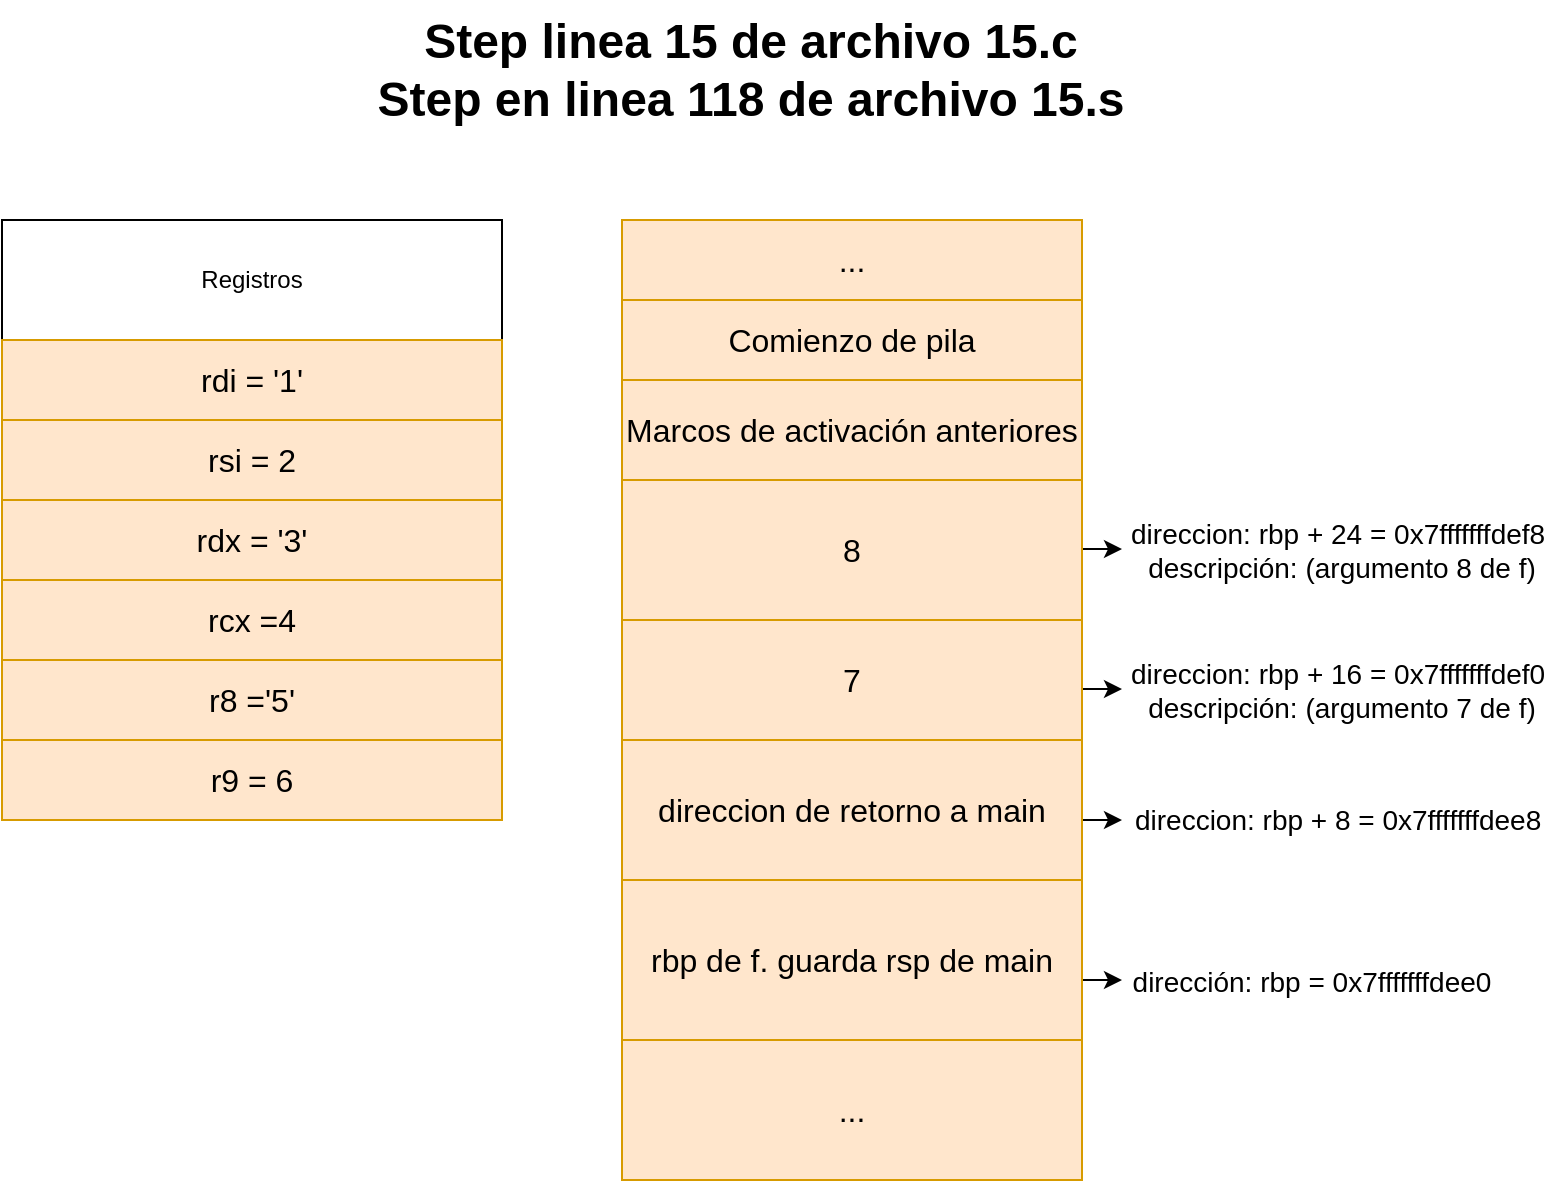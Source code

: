 <mxfile version="22.0.4" type="device">
  <diagram name="Página-1" id="5-w2n8aKjEj4W2KTCGba">
    <mxGraphModel dx="1364" dy="795" grid="1" gridSize="10" guides="1" tooltips="1" connect="1" arrows="1" fold="1" page="1" pageScale="1" pageWidth="827" pageHeight="1169" math="0" shadow="0">
      <root>
        <mxCell id="0" />
        <mxCell id="1" parent="0" />
        <mxCell id="Qi0XVNb7pihfamDj6da_-2" value="&lt;div&gt;Step linea 15 de archivo 15.c&lt;/div&gt;Step en linea 118 de archivo 15.s" style="text;strokeColor=none;fillColor=none;html=1;fontSize=24;fontStyle=1;verticalAlign=middle;align=center;" parent="1" vertex="1">
          <mxGeometry x="84" y="20" width="660" height="70" as="geometry" />
        </mxCell>
        <mxCell id="Qi0XVNb7pihfamDj6da_-32" value="" style="endArrow=classic;html=1;rounded=0;" parent="1" edge="1">
          <mxGeometry width="50" height="50" relative="1" as="geometry">
            <mxPoint x="529" y="294.5" as="sourcePoint" />
            <mxPoint x="600" y="294.5" as="targetPoint" />
            <Array as="points" />
          </mxGeometry>
        </mxCell>
        <UserObject label="&lt;font style=&quot;font-size: 14px;&quot;&gt;direccion: rbp + 24 = 0x7fffffffdef8&amp;nbsp; descripción: (argumento 8 de f)&lt;/font&gt;" placeholders="1" name="Variable" id="Qi0XVNb7pihfamDj6da_-33">
          <mxCell style="text;html=1;strokeColor=none;fillColor=none;align=center;verticalAlign=middle;whiteSpace=wrap;overflow=hidden;" parent="1" vertex="1">
            <mxGeometry x="600" y="270" width="220" height="50" as="geometry" />
          </mxCell>
        </UserObject>
        <mxCell id="Qi0XVNb7pihfamDj6da_-34" value="" style="endArrow=classic;html=1;rounded=0;" parent="1" edge="1">
          <mxGeometry width="50" height="50" relative="1" as="geometry">
            <mxPoint x="529" y="364.5" as="sourcePoint" />
            <mxPoint x="600" y="364.5" as="targetPoint" />
            <Array as="points" />
          </mxGeometry>
        </mxCell>
        <UserObject label="&lt;font style=&quot;font-size: 14px;&quot;&gt;dirección: rbp = 0x7fffffffdee0&lt;/font&gt;" placeholders="1" name="Variable" id="Qi0XVNb7pihfamDj6da_-36">
          <mxCell style="text;html=1;strokeColor=none;fillColor=none;align=center;verticalAlign=middle;whiteSpace=wrap;overflow=hidden;" parent="1" vertex="1">
            <mxGeometry x="600" y="500" width="190" height="20" as="geometry" />
          </mxCell>
        </UserObject>
        <mxCell id="Qi0XVNb7pihfamDj6da_-37" value="" style="endArrow=classic;html=1;rounded=0;" parent="1" edge="1">
          <mxGeometry width="50" height="50" relative="1" as="geometry">
            <mxPoint x="529" y="510" as="sourcePoint" />
            <mxPoint x="600" y="510" as="targetPoint" />
            <Array as="points" />
          </mxGeometry>
        </mxCell>
        <UserObject label="&lt;font style=&quot;font-size: 14px;&quot;&gt;direccion: rbp + 16 = 0x7fffffffdef0&amp;nbsp; descripción: (argumento 7 de f)&lt;/font&gt;" placeholders="1" name="Variable" id="_Xig-yr3xcJaS5qAGyrN-3">
          <mxCell style="text;html=1;strokeColor=none;fillColor=none;align=center;verticalAlign=middle;whiteSpace=wrap;overflow=hidden;" parent="1" vertex="1">
            <mxGeometry x="600" y="340" width="220" height="50" as="geometry" />
          </mxCell>
        </UserObject>
        <mxCell id="_Xig-yr3xcJaS5qAGyrN-4" value="" style="endArrow=classic;html=1;rounded=0;" parent="1" edge="1">
          <mxGeometry width="50" height="50" relative="1" as="geometry">
            <mxPoint x="529" y="430" as="sourcePoint" />
            <mxPoint x="600" y="430" as="targetPoint" />
            <Array as="points" />
          </mxGeometry>
        </mxCell>
        <UserObject label="&lt;font style=&quot;font-size: 14px;&quot;&gt;direccion: rbp + 8 = 0x7fffffffdee8&amp;nbsp; &lt;br&gt;&lt;/font&gt;" placeholders="1" name="Variable" id="_Xig-yr3xcJaS5qAGyrN-5">
          <mxCell style="text;html=1;strokeColor=none;fillColor=none;align=center;verticalAlign=middle;whiteSpace=wrap;overflow=hidden;" parent="1" vertex="1">
            <mxGeometry x="600" y="405" width="220" height="50" as="geometry" />
          </mxCell>
        </UserObject>
        <mxCell id="Qi0XVNb7pihfamDj6da_-3" value="" style="shape=table;startSize=0;container=1;collapsible=0;childLayout=tableLayout;fontSize=16;fillColor=#ffe6cc;strokeColor=#d79b00;" parent="1" vertex="1">
          <mxGeometry x="350" y="130" width="230" height="480" as="geometry" />
        </mxCell>
        <mxCell id="Qi0XVNb7pihfamDj6da_-30" style="shape=tableRow;horizontal=0;startSize=0;swimlaneHead=0;swimlaneBody=0;strokeColor=inherit;top=0;left=0;bottom=0;right=0;collapsible=0;dropTarget=0;fillColor=none;points=[[0,0.5],[1,0.5]];portConstraint=eastwest;fontSize=16;" parent="Qi0XVNb7pihfamDj6da_-3" vertex="1">
          <mxGeometry width="230" height="40" as="geometry" />
        </mxCell>
        <mxCell id="Qi0XVNb7pihfamDj6da_-31" value="..." style="shape=partialRectangle;html=1;whiteSpace=wrap;connectable=0;strokeColor=inherit;overflow=hidden;fillColor=none;top=0;left=0;bottom=0;right=0;pointerEvents=1;fontSize=16;" parent="Qi0XVNb7pihfamDj6da_-30" vertex="1">
          <mxGeometry width="230" height="40" as="geometry">
            <mxRectangle width="230" height="40" as="alternateBounds" />
          </mxGeometry>
        </mxCell>
        <mxCell id="Qi0XVNb7pihfamDj6da_-4" value="" style="shape=tableRow;horizontal=0;startSize=0;swimlaneHead=0;swimlaneBody=0;strokeColor=inherit;top=0;left=0;bottom=0;right=0;collapsible=0;dropTarget=0;fillColor=none;points=[[0,0.5],[1,0.5]];portConstraint=eastwest;fontSize=16;" parent="Qi0XVNb7pihfamDj6da_-3" vertex="1">
          <mxGeometry y="40" width="230" height="40" as="geometry" />
        </mxCell>
        <mxCell id="Qi0XVNb7pihfamDj6da_-5" value="Comienzo de pila" style="shape=partialRectangle;html=1;whiteSpace=wrap;connectable=0;strokeColor=inherit;overflow=hidden;fillColor=none;top=0;left=0;bottom=0;right=0;pointerEvents=1;fontSize=16;" parent="Qi0XVNb7pihfamDj6da_-4" vertex="1">
          <mxGeometry width="230" height="40" as="geometry">
            <mxRectangle width="230" height="40" as="alternateBounds" />
          </mxGeometry>
        </mxCell>
        <mxCell id="Qi0XVNb7pihfamDj6da_-8" value="" style="shape=tableRow;horizontal=0;startSize=0;swimlaneHead=0;swimlaneBody=0;strokeColor=inherit;top=0;left=0;bottom=0;right=0;collapsible=0;dropTarget=0;fillColor=none;points=[[0,0.5],[1,0.5]];portConstraint=eastwest;fontSize=16;" parent="Qi0XVNb7pihfamDj6da_-3" vertex="1">
          <mxGeometry y="80" width="230" height="50" as="geometry" />
        </mxCell>
        <mxCell id="Qi0XVNb7pihfamDj6da_-9" value="Marcos de activación anteriores" style="shape=partialRectangle;html=1;whiteSpace=wrap;connectable=0;strokeColor=inherit;overflow=hidden;fillColor=none;top=0;left=0;bottom=0;right=0;pointerEvents=1;fontSize=16;" parent="Qi0XVNb7pihfamDj6da_-8" vertex="1">
          <mxGeometry width="230" height="50" as="geometry">
            <mxRectangle width="230" height="50" as="alternateBounds" />
          </mxGeometry>
        </mxCell>
        <mxCell id="Qi0XVNb7pihfamDj6da_-16" style="shape=tableRow;horizontal=0;startSize=0;swimlaneHead=0;swimlaneBody=0;strokeColor=inherit;top=0;left=0;bottom=0;right=0;collapsible=0;dropTarget=0;fillColor=none;points=[[0,0.5],[1,0.5]];portConstraint=eastwest;fontSize=16;" parent="Qi0XVNb7pihfamDj6da_-3" vertex="1">
          <mxGeometry y="130" width="230" height="70" as="geometry" />
        </mxCell>
        <mxCell id="Qi0XVNb7pihfamDj6da_-17" value="8" style="shape=partialRectangle;html=1;whiteSpace=wrap;connectable=0;strokeColor=inherit;overflow=hidden;fillColor=none;top=0;left=0;bottom=0;right=0;pointerEvents=1;fontSize=16;" parent="Qi0XVNb7pihfamDj6da_-16" vertex="1">
          <mxGeometry width="230" height="70" as="geometry">
            <mxRectangle width="230" height="70" as="alternateBounds" />
          </mxGeometry>
        </mxCell>
        <mxCell id="Qi0XVNb7pihfamDj6da_-18" style="shape=tableRow;horizontal=0;startSize=0;swimlaneHead=0;swimlaneBody=0;strokeColor=inherit;top=0;left=0;bottom=0;right=0;collapsible=0;dropTarget=0;fillColor=none;points=[[0,0.5],[1,0.5]];portConstraint=eastwest;fontSize=16;" parent="Qi0XVNb7pihfamDj6da_-3" vertex="1">
          <mxGeometry y="200" width="230" height="60" as="geometry" />
        </mxCell>
        <mxCell id="Qi0XVNb7pihfamDj6da_-19" value="7" style="shape=partialRectangle;html=1;whiteSpace=wrap;connectable=0;strokeColor=inherit;overflow=hidden;fillColor=none;top=0;left=0;bottom=0;right=0;pointerEvents=1;fontSize=16;" parent="Qi0XVNb7pihfamDj6da_-18" vertex="1">
          <mxGeometry width="230" height="60" as="geometry">
            <mxRectangle width="230" height="60" as="alternateBounds" />
          </mxGeometry>
        </mxCell>
        <mxCell id="Qi0XVNb7pihfamDj6da_-20" style="shape=tableRow;horizontal=0;startSize=0;swimlaneHead=0;swimlaneBody=0;strokeColor=inherit;top=0;left=0;bottom=0;right=0;collapsible=0;dropTarget=0;fillColor=none;points=[[0,0.5],[1,0.5]];portConstraint=eastwest;fontSize=16;" parent="Qi0XVNb7pihfamDj6da_-3" vertex="1">
          <mxGeometry y="260" width="230" height="70" as="geometry" />
        </mxCell>
        <mxCell id="Qi0XVNb7pihfamDj6da_-21" value="direccion de retorno a main" style="shape=partialRectangle;html=1;whiteSpace=wrap;connectable=0;strokeColor=inherit;overflow=hidden;fillColor=none;top=0;left=0;bottom=0;right=0;pointerEvents=1;fontSize=16;" parent="Qi0XVNb7pihfamDj6da_-20" vertex="1">
          <mxGeometry width="230" height="70" as="geometry">
            <mxRectangle width="230" height="70" as="alternateBounds" />
          </mxGeometry>
        </mxCell>
        <mxCell id="Qi0XVNb7pihfamDj6da_-22" style="shape=tableRow;horizontal=0;startSize=0;swimlaneHead=0;swimlaneBody=0;strokeColor=inherit;top=0;left=0;bottom=0;right=0;collapsible=0;dropTarget=0;fillColor=none;points=[[0,0.5],[1,0.5]];portConstraint=eastwest;fontSize=16;" parent="Qi0XVNb7pihfamDj6da_-3" vertex="1">
          <mxGeometry y="330" width="230" height="80" as="geometry" />
        </mxCell>
        <mxCell id="Qi0XVNb7pihfamDj6da_-23" value="rbp de f. guarda rsp de main" style="shape=partialRectangle;html=1;whiteSpace=wrap;connectable=0;strokeColor=inherit;overflow=hidden;fillColor=none;top=0;left=0;bottom=0;right=0;pointerEvents=1;fontSize=16;" parent="Qi0XVNb7pihfamDj6da_-22" vertex="1">
          <mxGeometry width="230" height="80" as="geometry">
            <mxRectangle width="230" height="80" as="alternateBounds" />
          </mxGeometry>
        </mxCell>
        <mxCell id="Qi0XVNb7pihfamDj6da_-24" style="shape=tableRow;horizontal=0;startSize=0;swimlaneHead=0;swimlaneBody=0;strokeColor=inherit;top=0;left=0;bottom=0;right=0;collapsible=0;dropTarget=0;fillColor=none;points=[[0,0.5],[1,0.5]];portConstraint=eastwest;fontSize=16;" parent="Qi0XVNb7pihfamDj6da_-3" vertex="1">
          <mxGeometry y="410" width="230" height="70" as="geometry" />
        </mxCell>
        <mxCell id="Qi0XVNb7pihfamDj6da_-25" value="..." style="shape=partialRectangle;html=1;whiteSpace=wrap;connectable=0;strokeColor=inherit;overflow=hidden;fillColor=none;top=0;left=0;bottom=0;right=0;pointerEvents=1;fontSize=16;" parent="Qi0XVNb7pihfamDj6da_-24" vertex="1">
          <mxGeometry width="230" height="70" as="geometry">
            <mxRectangle width="230" height="70" as="alternateBounds" />
          </mxGeometry>
        </mxCell>
        <mxCell id="_Xig-yr3xcJaS5qAGyrN-6" value="Registros" style="rounded=0;whiteSpace=wrap;html=1;" parent="1" vertex="1">
          <mxGeometry x="40" y="130" width="250" height="60" as="geometry" />
        </mxCell>
        <mxCell id="_Xig-yr3xcJaS5qAGyrN-7" value="" style="shape=table;startSize=0;container=1;collapsible=0;childLayout=tableLayout;fontSize=16;fillColor=#ffe6cc;strokeColor=#d79b00;" parent="1" vertex="1">
          <mxGeometry x="40" y="190" width="250" height="240" as="geometry" />
        </mxCell>
        <mxCell id="_Xig-yr3xcJaS5qAGyrN-27" style="shape=tableRow;horizontal=0;startSize=0;swimlaneHead=0;swimlaneBody=0;strokeColor=inherit;top=0;left=0;bottom=0;right=0;collapsible=0;dropTarget=0;fillColor=none;points=[[0,0.5],[1,0.5]];portConstraint=eastwest;fontSize=16;" parent="_Xig-yr3xcJaS5qAGyrN-7" vertex="1">
          <mxGeometry width="250" height="40" as="geometry" />
        </mxCell>
        <mxCell id="_Xig-yr3xcJaS5qAGyrN-28" value="rdi = &#39;1&#39;" style="shape=partialRectangle;html=1;whiteSpace=wrap;connectable=0;strokeColor=inherit;overflow=hidden;fillColor=none;top=0;left=0;bottom=0;right=0;pointerEvents=1;fontSize=16;" parent="_Xig-yr3xcJaS5qAGyrN-27" vertex="1">
          <mxGeometry width="250" height="40" as="geometry">
            <mxRectangle width="250" height="40" as="alternateBounds" />
          </mxGeometry>
        </mxCell>
        <mxCell id="_Xig-yr3xcJaS5qAGyrN-25" style="shape=tableRow;horizontal=0;startSize=0;swimlaneHead=0;swimlaneBody=0;strokeColor=inherit;top=0;left=0;bottom=0;right=0;collapsible=0;dropTarget=0;fillColor=none;points=[[0,0.5],[1,0.5]];portConstraint=eastwest;fontSize=16;" parent="_Xig-yr3xcJaS5qAGyrN-7" vertex="1">
          <mxGeometry y="40" width="250" height="40" as="geometry" />
        </mxCell>
        <mxCell id="_Xig-yr3xcJaS5qAGyrN-26" value="rsi = 2" style="shape=partialRectangle;html=1;whiteSpace=wrap;connectable=0;strokeColor=inherit;overflow=hidden;fillColor=none;top=0;left=0;bottom=0;right=0;pointerEvents=1;fontSize=16;" parent="_Xig-yr3xcJaS5qAGyrN-25" vertex="1">
          <mxGeometry width="250" height="40" as="geometry">
            <mxRectangle width="250" height="40" as="alternateBounds" />
          </mxGeometry>
        </mxCell>
        <mxCell id="_Xig-yr3xcJaS5qAGyrN-23" style="shape=tableRow;horizontal=0;startSize=0;swimlaneHead=0;swimlaneBody=0;strokeColor=inherit;top=0;left=0;bottom=0;right=0;collapsible=0;dropTarget=0;fillColor=none;points=[[0,0.5],[1,0.5]];portConstraint=eastwest;fontSize=16;" parent="_Xig-yr3xcJaS5qAGyrN-7" vertex="1">
          <mxGeometry y="80" width="250" height="40" as="geometry" />
        </mxCell>
        <mxCell id="_Xig-yr3xcJaS5qAGyrN-24" value="rdx = &#39;3&#39;" style="shape=partialRectangle;html=1;whiteSpace=wrap;connectable=0;strokeColor=inherit;overflow=hidden;fillColor=none;top=0;left=0;bottom=0;right=0;pointerEvents=1;fontSize=16;" parent="_Xig-yr3xcJaS5qAGyrN-23" vertex="1">
          <mxGeometry width="250" height="40" as="geometry">
            <mxRectangle width="250" height="40" as="alternateBounds" />
          </mxGeometry>
        </mxCell>
        <mxCell id="_Xig-yr3xcJaS5qAGyrN-21" style="shape=tableRow;horizontal=0;startSize=0;swimlaneHead=0;swimlaneBody=0;strokeColor=inherit;top=0;left=0;bottom=0;right=0;collapsible=0;dropTarget=0;fillColor=none;points=[[0,0.5],[1,0.5]];portConstraint=eastwest;fontSize=16;" parent="_Xig-yr3xcJaS5qAGyrN-7" vertex="1">
          <mxGeometry y="120" width="250" height="40" as="geometry" />
        </mxCell>
        <mxCell id="_Xig-yr3xcJaS5qAGyrN-22" value="rcx =4" style="shape=partialRectangle;html=1;whiteSpace=wrap;connectable=0;strokeColor=inherit;overflow=hidden;fillColor=none;top=0;left=0;bottom=0;right=0;pointerEvents=1;fontSize=16;" parent="_Xig-yr3xcJaS5qAGyrN-21" vertex="1">
          <mxGeometry width="250" height="40" as="geometry">
            <mxRectangle width="250" height="40" as="alternateBounds" />
          </mxGeometry>
        </mxCell>
        <mxCell id="_Xig-yr3xcJaS5qAGyrN-12" value="" style="shape=tableRow;horizontal=0;startSize=0;swimlaneHead=0;swimlaneBody=0;strokeColor=inherit;top=0;left=0;bottom=0;right=0;collapsible=0;dropTarget=0;fillColor=none;points=[[0,0.5],[1,0.5]];portConstraint=eastwest;fontSize=16;" parent="_Xig-yr3xcJaS5qAGyrN-7" vertex="1">
          <mxGeometry y="160" width="250" height="40" as="geometry" />
        </mxCell>
        <mxCell id="_Xig-yr3xcJaS5qAGyrN-13" value="r8 =&#39;5&#39;" style="shape=partialRectangle;html=1;whiteSpace=wrap;connectable=0;strokeColor=inherit;overflow=hidden;fillColor=none;top=0;left=0;bottom=0;right=0;pointerEvents=1;fontSize=16;" parent="_Xig-yr3xcJaS5qAGyrN-12" vertex="1">
          <mxGeometry width="250" height="40" as="geometry">
            <mxRectangle width="250" height="40" as="alternateBounds" />
          </mxGeometry>
        </mxCell>
        <mxCell id="_Xig-yr3xcJaS5qAGyrN-16" value="" style="shape=tableRow;horizontal=0;startSize=0;swimlaneHead=0;swimlaneBody=0;strokeColor=inherit;top=0;left=0;bottom=0;right=0;collapsible=0;dropTarget=0;fillColor=none;points=[[0,0.5],[1,0.5]];portConstraint=eastwest;fontSize=16;" parent="_Xig-yr3xcJaS5qAGyrN-7" vertex="1">
          <mxGeometry y="200" width="250" height="40" as="geometry" />
        </mxCell>
        <mxCell id="_Xig-yr3xcJaS5qAGyrN-17" value="r9 = 6" style="shape=partialRectangle;html=1;whiteSpace=wrap;connectable=0;strokeColor=inherit;overflow=hidden;fillColor=none;top=0;left=0;bottom=0;right=0;pointerEvents=1;fontSize=16;" parent="_Xig-yr3xcJaS5qAGyrN-16" vertex="1">
          <mxGeometry width="250" height="40" as="geometry">
            <mxRectangle width="250" height="40" as="alternateBounds" />
          </mxGeometry>
        </mxCell>
      </root>
    </mxGraphModel>
  </diagram>
</mxfile>
